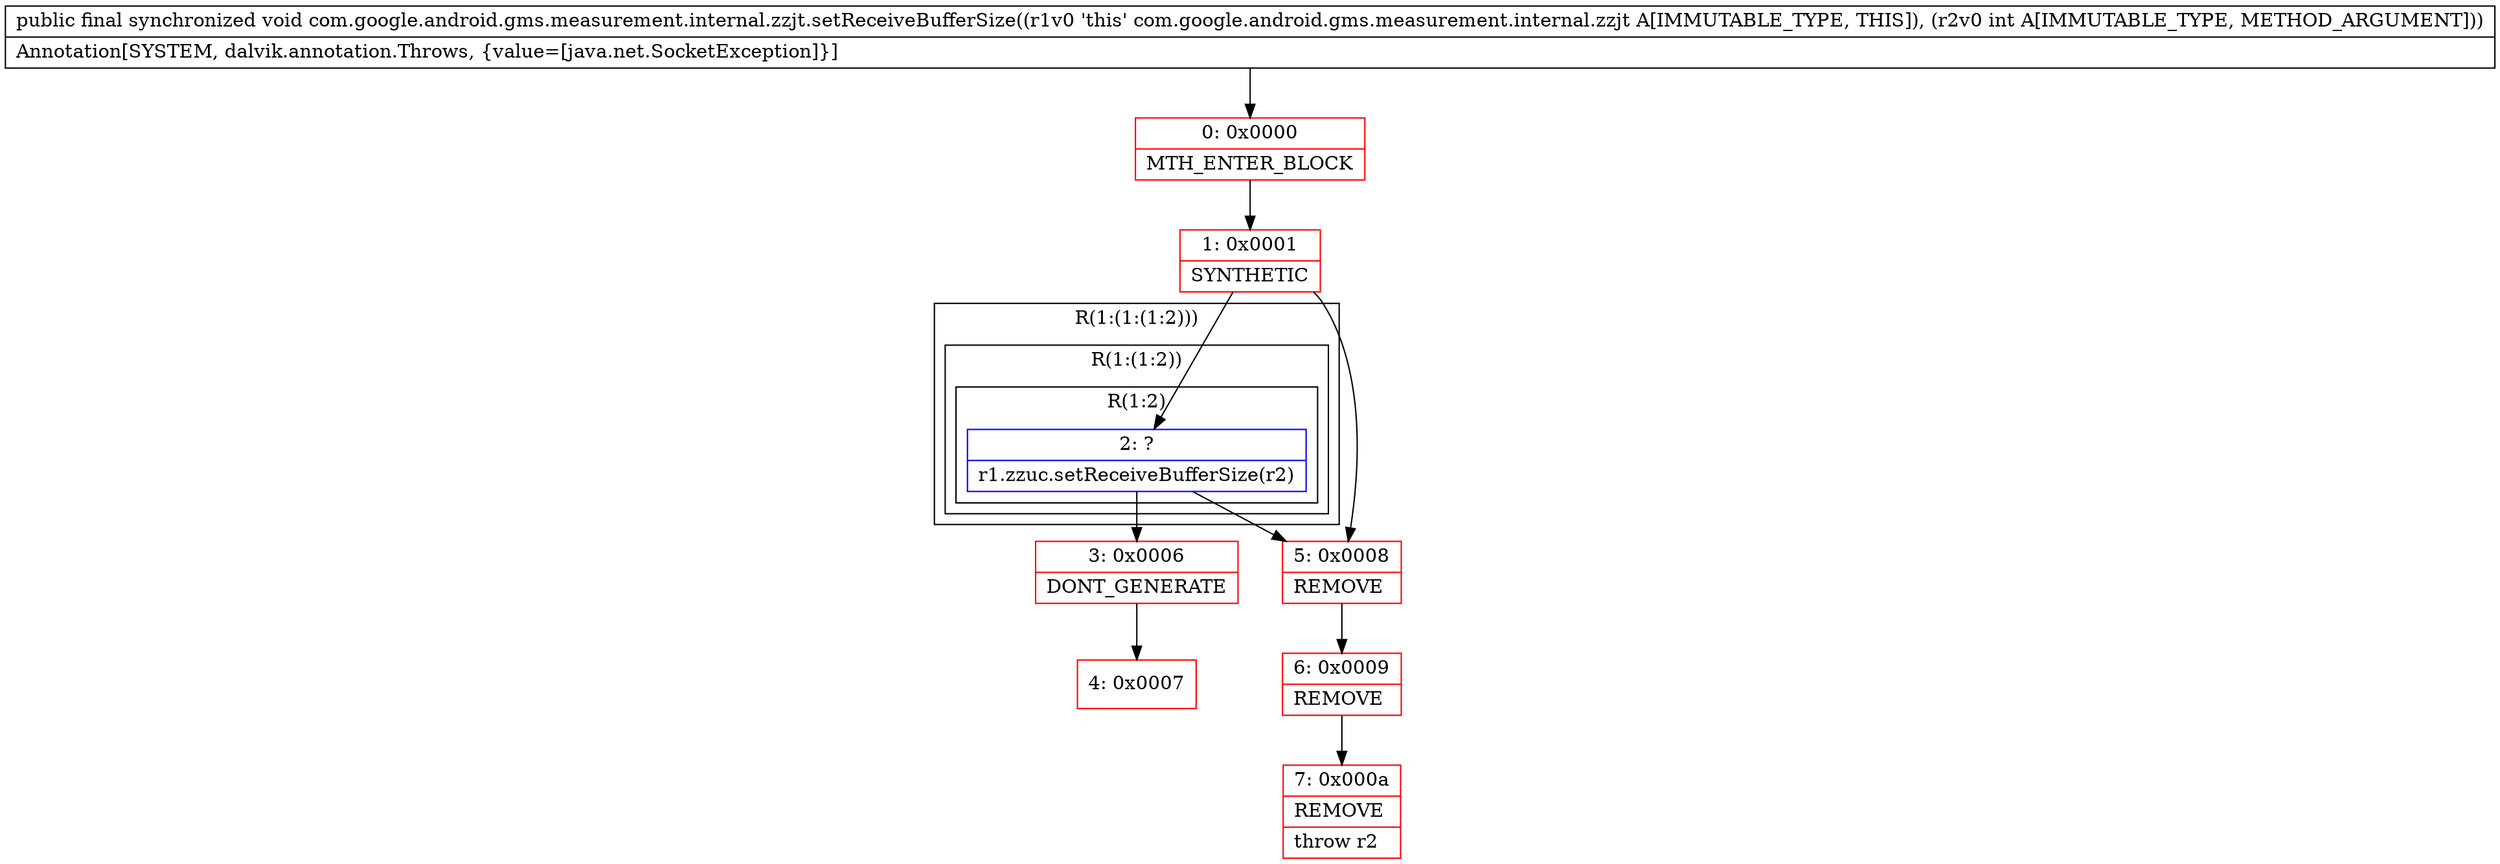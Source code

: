 digraph "CFG forcom.google.android.gms.measurement.internal.zzjt.setReceiveBufferSize(I)V" {
subgraph cluster_Region_1308848295 {
label = "R(1:(1:(1:2)))";
node [shape=record,color=blue];
subgraph cluster_Region_341750509 {
label = "R(1:(1:2))";
node [shape=record,color=blue];
subgraph cluster_Region_1893417477 {
label = "R(1:2)";
node [shape=record,color=blue];
Node_2 [shape=record,label="{2\:\ ?|r1.zzuc.setReceiveBufferSize(r2)\l}"];
}
}
}
Node_0 [shape=record,color=red,label="{0\:\ 0x0000|MTH_ENTER_BLOCK\l}"];
Node_1 [shape=record,color=red,label="{1\:\ 0x0001|SYNTHETIC\l}"];
Node_3 [shape=record,color=red,label="{3\:\ 0x0006|DONT_GENERATE\l}"];
Node_4 [shape=record,color=red,label="{4\:\ 0x0007}"];
Node_5 [shape=record,color=red,label="{5\:\ 0x0008|REMOVE\l}"];
Node_6 [shape=record,color=red,label="{6\:\ 0x0009|REMOVE\l}"];
Node_7 [shape=record,color=red,label="{7\:\ 0x000a|REMOVE\l|throw r2\l}"];
MethodNode[shape=record,label="{public final synchronized void com.google.android.gms.measurement.internal.zzjt.setReceiveBufferSize((r1v0 'this' com.google.android.gms.measurement.internal.zzjt A[IMMUTABLE_TYPE, THIS]), (r2v0 int A[IMMUTABLE_TYPE, METHOD_ARGUMENT]))  | Annotation[SYSTEM, dalvik.annotation.Throws, \{value=[java.net.SocketException]\}]\l}"];
MethodNode -> Node_0;
Node_2 -> Node_3;
Node_2 -> Node_5;
Node_0 -> Node_1;
Node_1 -> Node_2;
Node_1 -> Node_5;
Node_3 -> Node_4;
Node_5 -> Node_6;
Node_6 -> Node_7;
}

